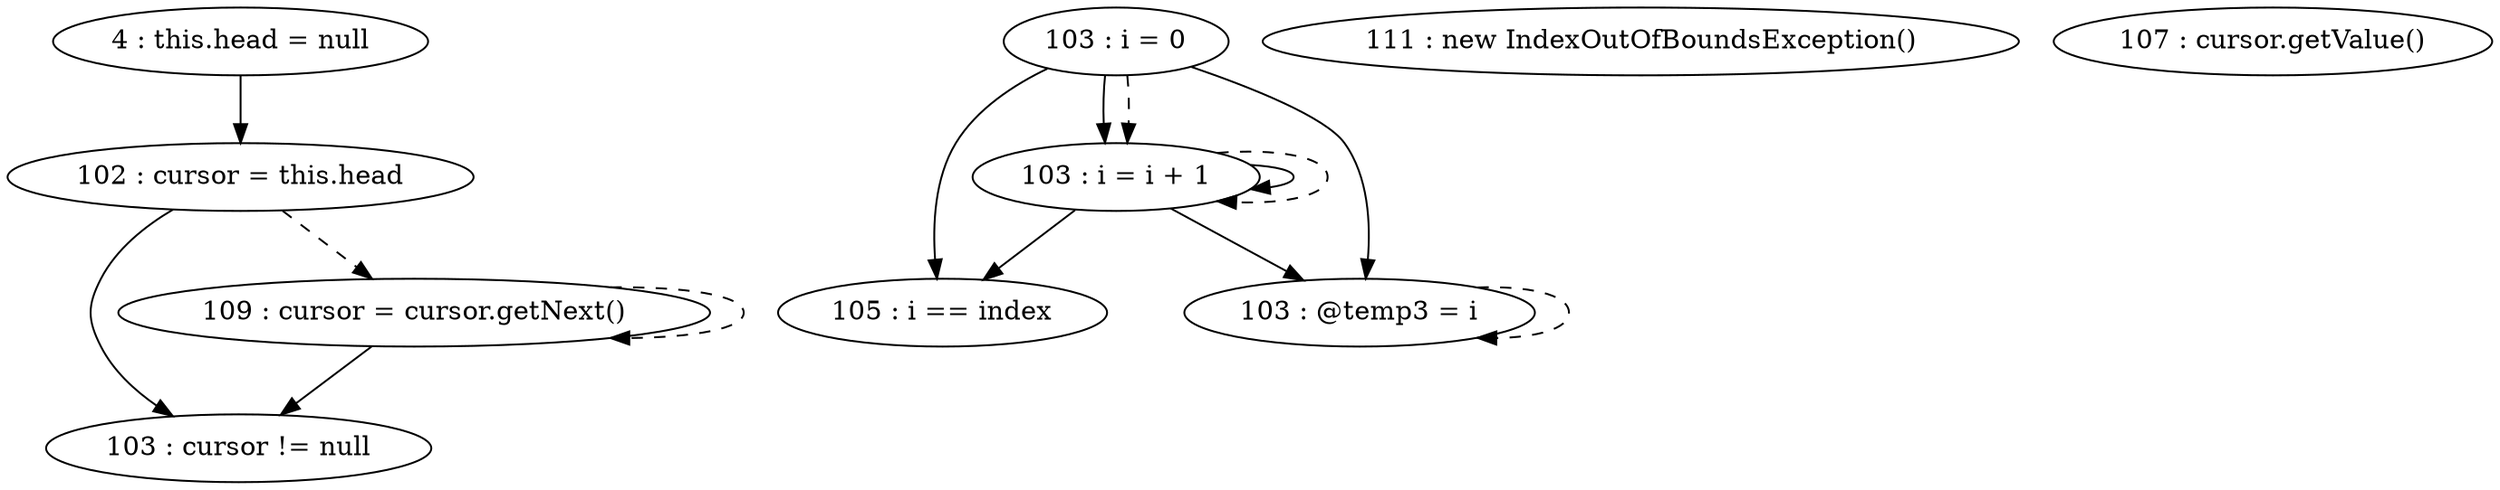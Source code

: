 digraph G {
"4 : this.head = null"
"4 : this.head = null" -> "102 : cursor = this.head"
"102 : cursor = this.head"
"102 : cursor = this.head" -> "103 : cursor != null"
"102 : cursor = this.head" -> "109 : cursor = cursor.getNext()" [style=dashed]
"103 : i = 0"
"103 : i = 0" -> "105 : i == index"
"103 : i = 0" -> "103 : i = i + 1"
"103 : i = 0" -> "103 : @temp3 = i"
"103 : i = 0" -> "103 : i = i + 1" [style=dashed]
"103 : cursor != null"
"105 : i == index"
"111 : new IndexOutOfBoundsException()"
"107 : cursor.getValue()"
"109 : cursor = cursor.getNext()"
"109 : cursor = cursor.getNext()" -> "103 : cursor != null"
"109 : cursor = cursor.getNext()" -> "109 : cursor = cursor.getNext()" [style=dashed]
"103 : @temp3 = i"
"103 : @temp3 = i" -> "103 : @temp3 = i" [style=dashed]
"103 : i = i + 1"
"103 : i = i + 1" -> "105 : i == index"
"103 : i = i + 1" -> "103 : i = i + 1"
"103 : i = i + 1" -> "103 : @temp3 = i"
"103 : i = i + 1" -> "103 : i = i + 1" [style=dashed]
}